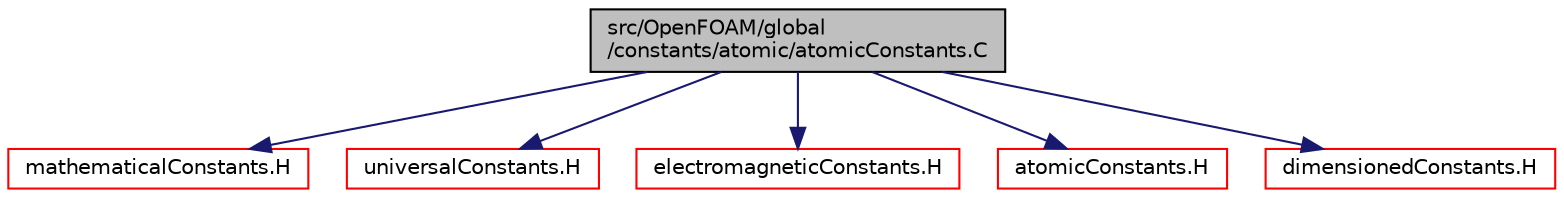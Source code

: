 digraph "src/OpenFOAM/global/constants/atomic/atomicConstants.C"
{
  bgcolor="transparent";
  edge [fontname="Helvetica",fontsize="10",labelfontname="Helvetica",labelfontsize="10"];
  node [fontname="Helvetica",fontsize="10",shape=record];
  Node0 [label="src/OpenFOAM/global\l/constants/atomic/atomicConstants.C",height=0.2,width=0.4,color="black", fillcolor="grey75", style="filled", fontcolor="black"];
  Node0 -> Node1 [color="midnightblue",fontsize="10",style="solid",fontname="Helvetica"];
  Node1 [label="mathematicalConstants.H",height=0.2,width=0.4,color="red",URL="$a10952.html"];
  Node0 -> Node30 [color="midnightblue",fontsize="10",style="solid",fontname="Helvetica"];
  Node30 [label="universalConstants.H",height=0.2,width=0.4,color="red",URL="$a10970.html"];
  Node0 -> Node124 [color="midnightblue",fontsize="10",style="solid",fontname="Helvetica"];
  Node124 [label="electromagneticConstants.H",height=0.2,width=0.4,color="red",URL="$a10943.html"];
  Node0 -> Node125 [color="midnightblue",fontsize="10",style="solid",fontname="Helvetica"];
  Node125 [label="atomicConstants.H",height=0.2,width=0.4,color="red",URL="$a10925.html"];
  Node0 -> Node126 [color="midnightblue",fontsize="10",style="solid",fontname="Helvetica"];
  Node126 [label="dimensionedConstants.H",height=0.2,width=0.4,color="red",URL="$a10937.html",tooltip="Dictionary reading and supplying the dimensioned constants used within OpenFOAM, particularly for the..."];
}
